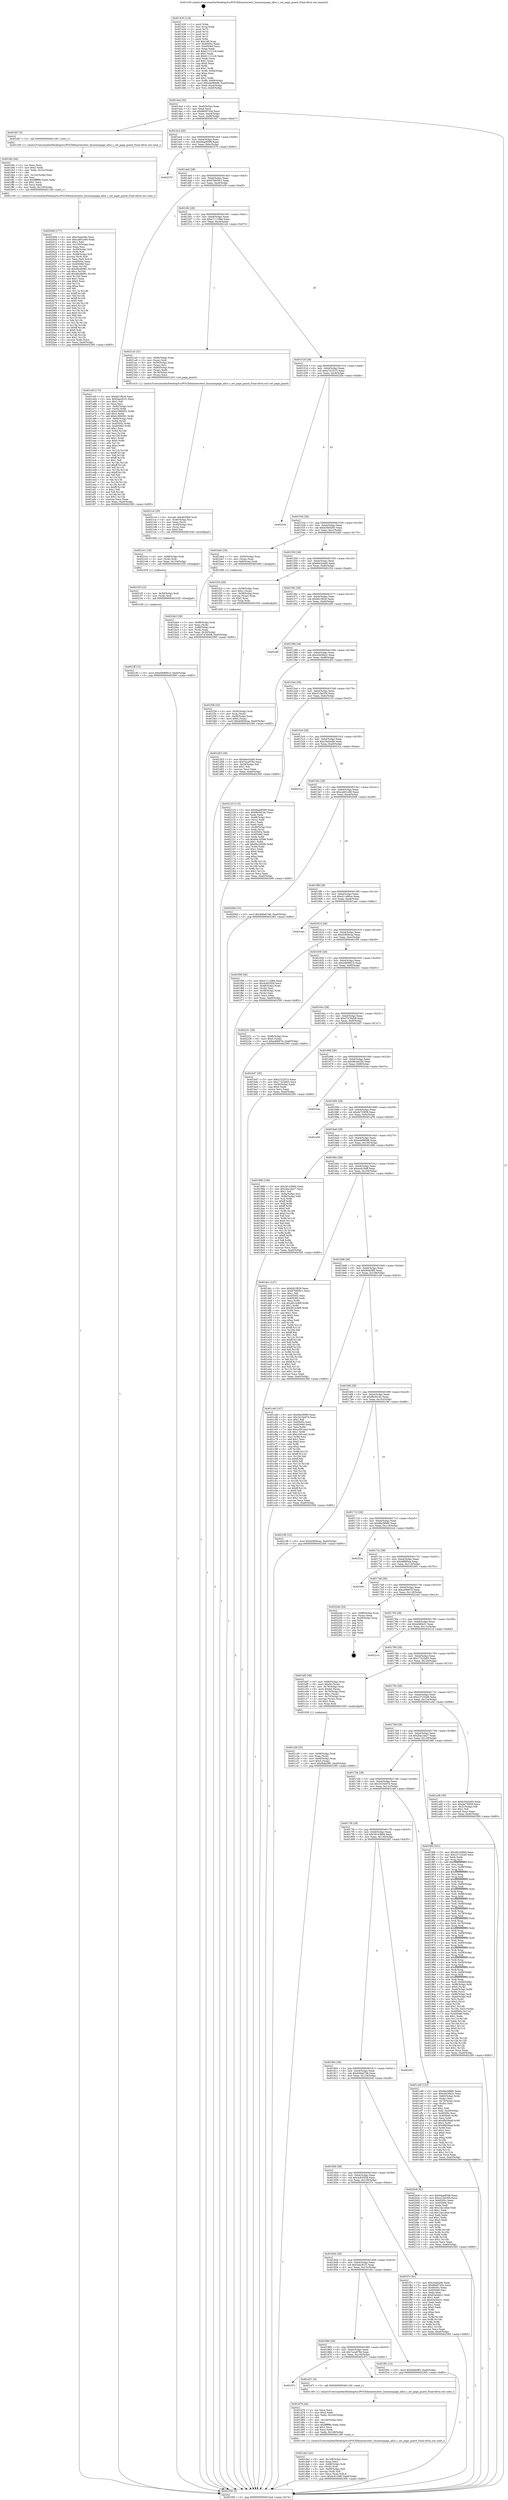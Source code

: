 digraph "0x401430" {
  label = "0x401430 (/mnt/c/Users/mathe/Desktop/tcc/POCII/binaries/extr_linuxmmpage_alloc.c_set_page_guard_Final-ollvm.out::main(0))"
  labelloc = "t"
  node[shape=record]

  Entry [label="",width=0.3,height=0.3,shape=circle,fillcolor=black,style=filled]
  "0x4014a4" [label="{
     0x4014a4 [32]\l
     | [instrs]\l
     &nbsp;&nbsp;0x4014a4 \<+6\>: mov -0xa0(%rbp),%eax\l
     &nbsp;&nbsp;0x4014aa \<+2\>: mov %eax,%ecx\l
     &nbsp;&nbsp;0x4014ac \<+6\>: sub $0x8849745a,%ecx\l
     &nbsp;&nbsp;0x4014b2 \<+6\>: mov %eax,-0xb4(%rbp)\l
     &nbsp;&nbsp;0x4014b8 \<+6\>: mov %ecx,-0xb8(%rbp)\l
     &nbsp;&nbsp;0x4014be \<+6\>: je 0000000000401fd7 \<main+0xba7\>\l
  }"]
  "0x401fd7" [label="{
     0x401fd7 [5]\l
     | [instrs]\l
     &nbsp;&nbsp;0x401fd7 \<+5\>: call 0000000000401160 \<next_i\>\l
     | [calls]\l
     &nbsp;&nbsp;0x401160 \{1\} (/mnt/c/Users/mathe/Desktop/tcc/POCII/binaries/extr_linuxmmpage_alloc.c_set_page_guard_Final-ollvm.out::next_i)\l
  }"]
  "0x4014c4" [label="{
     0x4014c4 [28]\l
     | [instrs]\l
     &nbsp;&nbsp;0x4014c4 \<+5\>: jmp 00000000004014c9 \<main+0x99\>\l
     &nbsp;&nbsp;0x4014c9 \<+6\>: mov -0xb4(%rbp),%eax\l
     &nbsp;&nbsp;0x4014cf \<+5\>: sub $0x94ae8599,%eax\l
     &nbsp;&nbsp;0x4014d4 \<+6\>: mov %eax,-0xbc(%rbp)\l
     &nbsp;&nbsp;0x4014da \<+6\>: je 0000000000402370 \<main+0xf40\>\l
  }"]
  Exit [label="",width=0.3,height=0.3,shape=circle,fillcolor=black,style=filled,peripheries=2]
  "0x402370" [label="{
     0x402370\l
  }", style=dashed]
  "0x4014e0" [label="{
     0x4014e0 [28]\l
     | [instrs]\l
     &nbsp;&nbsp;0x4014e0 \<+5\>: jmp 00000000004014e5 \<main+0xb5\>\l
     &nbsp;&nbsp;0x4014e5 \<+6\>: mov -0xb4(%rbp),%eax\l
     &nbsp;&nbsp;0x4014eb \<+5\>: sub $0x976659c1,%eax\l
     &nbsp;&nbsp;0x4014f0 \<+6\>: mov %eax,-0xc0(%rbp)\l
     &nbsp;&nbsp;0x4014f6 \<+6\>: je 0000000000401e5f \<main+0xa2f\>\l
  }"]
  "0x4021ff" [label="{
     0x4021ff [15]\l
     | [instrs]\l
     &nbsp;&nbsp;0x4021ff \<+10\>: movl $0xd4899915,-0xa0(%rbp)\l
     &nbsp;&nbsp;0x402209 \<+5\>: jmp 0000000000402395 \<main+0xf65\>\l
  }"]
  "0x401e5f" [label="{
     0x401e5f [173]\l
     | [instrs]\l
     &nbsp;&nbsp;0x401e5f \<+5\>: mov $0xbfc1f628,%eax\l
     &nbsp;&nbsp;0x401e64 \<+5\>: mov $0x5ae261f1,%ecx\l
     &nbsp;&nbsp;0x401e69 \<+2\>: mov $0x1,%dl\l
     &nbsp;&nbsp;0x401e6b \<+2\>: xor %esi,%esi\l
     &nbsp;&nbsp;0x401e6d \<+4\>: mov -0x60(%rbp),%rdi\l
     &nbsp;&nbsp;0x401e71 \<+3\>: mov (%rdi),%r8d\l
     &nbsp;&nbsp;0x401e74 \<+7\>: sub $0xb1990591,%r8d\l
     &nbsp;&nbsp;0x401e7b \<+4\>: add $0x1,%r8d\l
     &nbsp;&nbsp;0x401e7f \<+7\>: add $0xb1990591,%r8d\l
     &nbsp;&nbsp;0x401e86 \<+4\>: mov -0x60(%rbp),%rdi\l
     &nbsp;&nbsp;0x401e8a \<+3\>: mov %r8d,(%rdi)\l
     &nbsp;&nbsp;0x401e8d \<+8\>: mov 0x40505c,%r8d\l
     &nbsp;&nbsp;0x401e95 \<+8\>: mov 0x405060,%r9d\l
     &nbsp;&nbsp;0x401e9d \<+3\>: sub $0x1,%esi\l
     &nbsp;&nbsp;0x401ea0 \<+3\>: mov %r8d,%r10d\l
     &nbsp;&nbsp;0x401ea3 \<+3\>: add %esi,%r10d\l
     &nbsp;&nbsp;0x401ea6 \<+4\>: imul %r10d,%r8d\l
     &nbsp;&nbsp;0x401eaa \<+4\>: and $0x1,%r8d\l
     &nbsp;&nbsp;0x401eae \<+4\>: cmp $0x0,%r8d\l
     &nbsp;&nbsp;0x401eb2 \<+4\>: sete %r11b\l
     &nbsp;&nbsp;0x401eb6 \<+4\>: cmp $0xa,%r9d\l
     &nbsp;&nbsp;0x401eba \<+3\>: setl %bl\l
     &nbsp;&nbsp;0x401ebd \<+3\>: mov %r11b,%r14b\l
     &nbsp;&nbsp;0x401ec0 \<+4\>: xor $0xff,%r14b\l
     &nbsp;&nbsp;0x401ec4 \<+3\>: mov %bl,%r15b\l
     &nbsp;&nbsp;0x401ec7 \<+4\>: xor $0xff,%r15b\l
     &nbsp;&nbsp;0x401ecb \<+3\>: xor $0x1,%dl\l
     &nbsp;&nbsp;0x401ece \<+3\>: mov %r14b,%r12b\l
     &nbsp;&nbsp;0x401ed1 \<+4\>: and $0xff,%r12b\l
     &nbsp;&nbsp;0x401ed5 \<+3\>: and %dl,%r11b\l
     &nbsp;&nbsp;0x401ed8 \<+3\>: mov %r15b,%r13b\l
     &nbsp;&nbsp;0x401edb \<+4\>: and $0xff,%r13b\l
     &nbsp;&nbsp;0x401edf \<+2\>: and %dl,%bl\l
     &nbsp;&nbsp;0x401ee1 \<+3\>: or %r11b,%r12b\l
     &nbsp;&nbsp;0x401ee4 \<+3\>: or %bl,%r13b\l
     &nbsp;&nbsp;0x401ee7 \<+3\>: xor %r13b,%r12b\l
     &nbsp;&nbsp;0x401eea \<+3\>: or %r15b,%r14b\l
     &nbsp;&nbsp;0x401eed \<+4\>: xor $0xff,%r14b\l
     &nbsp;&nbsp;0x401ef1 \<+3\>: or $0x1,%dl\l
     &nbsp;&nbsp;0x401ef4 \<+3\>: and %dl,%r14b\l
     &nbsp;&nbsp;0x401ef7 \<+3\>: or %r14b,%r12b\l
     &nbsp;&nbsp;0x401efa \<+4\>: test $0x1,%r12b\l
     &nbsp;&nbsp;0x401efe \<+3\>: cmovne %ecx,%eax\l
     &nbsp;&nbsp;0x401f01 \<+6\>: mov %eax,-0xa0(%rbp)\l
     &nbsp;&nbsp;0x401f07 \<+5\>: jmp 0000000000402395 \<main+0xf65\>\l
  }"]
  "0x4014fc" [label="{
     0x4014fc [28]\l
     | [instrs]\l
     &nbsp;&nbsp;0x4014fc \<+5\>: jmp 0000000000401501 \<main+0xd1\>\l
     &nbsp;&nbsp;0x401501 \<+6\>: mov -0xb4(%rbp),%eax\l
     &nbsp;&nbsp;0x401507 \<+5\>: sub $0xa711188e,%eax\l
     &nbsp;&nbsp;0x40150c \<+6\>: mov %eax,-0xc4(%rbp)\l
     &nbsp;&nbsp;0x401512 \<+6\>: je 00000000004021a5 \<main+0xd75\>\l
  }"]
  "0x4021f3" [label="{
     0x4021f3 [12]\l
     | [instrs]\l
     &nbsp;&nbsp;0x4021f3 \<+4\>: mov -0x50(%rbp),%rdi\l
     &nbsp;&nbsp;0x4021f7 \<+3\>: mov (%rdi),%rdi\l
     &nbsp;&nbsp;0x4021fa \<+5\>: call 0000000000401030 \<free@plt\>\l
     | [calls]\l
     &nbsp;&nbsp;0x401030 \{1\} (unknown)\l
  }"]
  "0x4021a5" [label="{
     0x4021a5 [31]\l
     | [instrs]\l
     &nbsp;&nbsp;0x4021a5 \<+4\>: mov -0x68(%rbp),%rax\l
     &nbsp;&nbsp;0x4021a9 \<+3\>: mov (%rax),%rdi\l
     &nbsp;&nbsp;0x4021ac \<+4\>: mov -0x50(%rbp),%rax\l
     &nbsp;&nbsp;0x4021b0 \<+3\>: mov (%rax),%rsi\l
     &nbsp;&nbsp;0x4021b3 \<+4\>: mov -0x80(%rbp),%rax\l
     &nbsp;&nbsp;0x4021b7 \<+2\>: mov (%rax),%edx\l
     &nbsp;&nbsp;0x4021b9 \<+4\>: mov -0x78(%rbp),%rax\l
     &nbsp;&nbsp;0x4021bd \<+2\>: mov (%rax),%ecx\l
     &nbsp;&nbsp;0x4021bf \<+5\>: call 0000000000401410 \<set_page_guard\>\l
     | [calls]\l
     &nbsp;&nbsp;0x401410 \{1\} (/mnt/c/Users/mathe/Desktop/tcc/POCII/binaries/extr_linuxmmpage_alloc.c_set_page_guard_Final-ollvm.out::set_page_guard)\l
  }"]
  "0x401518" [label="{
     0x401518 [28]\l
     | [instrs]\l
     &nbsp;&nbsp;0x401518 \<+5\>: jmp 000000000040151d \<main+0xed\>\l
     &nbsp;&nbsp;0x40151d \<+6\>: mov -0xb4(%rbp),%eax\l
     &nbsp;&nbsp;0x401523 \<+5\>: sub $0xa741f315,%eax\l
     &nbsp;&nbsp;0x401528 \<+6\>: mov %eax,-0xc8(%rbp)\l
     &nbsp;&nbsp;0x40152e \<+6\>: je 000000000040220e \<main+0xdde\>\l
  }"]
  "0x4021e1" [label="{
     0x4021e1 [18]\l
     | [instrs]\l
     &nbsp;&nbsp;0x4021e1 \<+4\>: mov -0x68(%rbp),%rdi\l
     &nbsp;&nbsp;0x4021e5 \<+3\>: mov (%rdi),%rdi\l
     &nbsp;&nbsp;0x4021e8 \<+6\>: mov %eax,-0x154(%rbp)\l
     &nbsp;&nbsp;0x4021ee \<+5\>: call 0000000000401030 \<free@plt\>\l
     | [calls]\l
     &nbsp;&nbsp;0x401030 \{1\} (unknown)\l
  }"]
  "0x40220e" [label="{
     0x40220e\l
  }", style=dashed]
  "0x401534" [label="{
     0x401534 [28]\l
     | [instrs]\l
     &nbsp;&nbsp;0x401534 \<+5\>: jmp 0000000000401539 \<main+0x109\>\l
     &nbsp;&nbsp;0x401539 \<+6\>: mov -0xb4(%rbp),%eax\l
     &nbsp;&nbsp;0x40153f \<+5\>: sub $0xb30e5a93,%eax\l
     &nbsp;&nbsp;0x401544 \<+6\>: mov %eax,-0xcc(%rbp)\l
     &nbsp;&nbsp;0x40154a \<+6\>: je 0000000000401ba0 \<main+0x770\>\l
  }"]
  "0x4021c4" [label="{
     0x4021c4 [29]\l
     | [instrs]\l
     &nbsp;&nbsp;0x4021c4 \<+10\>: movabs $0x4030b6,%rdi\l
     &nbsp;&nbsp;0x4021ce \<+4\>: mov -0x40(%rbp),%rsi\l
     &nbsp;&nbsp;0x4021d2 \<+2\>: mov %eax,(%rsi)\l
     &nbsp;&nbsp;0x4021d4 \<+4\>: mov -0x40(%rbp),%rsi\l
     &nbsp;&nbsp;0x4021d8 \<+2\>: mov (%rsi),%esi\l
     &nbsp;&nbsp;0x4021da \<+2\>: mov $0x0,%al\l
     &nbsp;&nbsp;0x4021dc \<+5\>: call 0000000000401040 \<printf@plt\>\l
     | [calls]\l
     &nbsp;&nbsp;0x401040 \{1\} (unknown)\l
  }"]
  "0x401ba0" [label="{
     0x401ba0 [19]\l
     | [instrs]\l
     &nbsp;&nbsp;0x401ba0 \<+7\>: mov -0x90(%rbp),%rax\l
     &nbsp;&nbsp;0x401ba7 \<+3\>: mov (%rax),%rax\l
     &nbsp;&nbsp;0x401baa \<+4\>: mov 0x8(%rax),%rdi\l
     &nbsp;&nbsp;0x401bae \<+5\>: call 0000000000401060 \<atoi@plt\>\l
     | [calls]\l
     &nbsp;&nbsp;0x401060 \{1\} (unknown)\l
  }"]
  "0x401550" [label="{
     0x401550 [28]\l
     | [instrs]\l
     &nbsp;&nbsp;0x401550 \<+5\>: jmp 0000000000401555 \<main+0x125\>\l
     &nbsp;&nbsp;0x401555 \<+6\>: mov -0xb4(%rbp),%eax\l
     &nbsp;&nbsp;0x40155b \<+5\>: sub $0xbbe3cbd0,%eax\l
     &nbsp;&nbsp;0x401560 \<+6\>: mov %eax,-0xd0(%rbp)\l
     &nbsp;&nbsp;0x401566 \<+6\>: je 0000000000401f1b \<main+0xaeb\>\l
  }"]
  "0x402008" [label="{
     0x402008 [177]\l
     | [instrs]\l
     &nbsp;&nbsp;0x402008 \<+5\>: mov $0xc5adce8e,%ecx\l
     &nbsp;&nbsp;0x40200d \<+5\>: mov $0xca601e90,%edx\l
     &nbsp;&nbsp;0x402012 \<+3\>: mov $0x1,%dil\l
     &nbsp;&nbsp;0x402015 \<+6\>: mov -0x150(%rbp),%esi\l
     &nbsp;&nbsp;0x40201b \<+3\>: imul %eax,%esi\l
     &nbsp;&nbsp;0x40201e \<+4\>: mov -0x50(%rbp),%r8\l
     &nbsp;&nbsp;0x402022 \<+3\>: mov (%r8),%r8\l
     &nbsp;&nbsp;0x402025 \<+4\>: mov -0x48(%rbp),%r9\l
     &nbsp;&nbsp;0x402029 \<+3\>: movslq (%r9),%r9\l
     &nbsp;&nbsp;0x40202c \<+4\>: mov %esi,(%r8,%r9,4)\l
     &nbsp;&nbsp;0x402030 \<+7\>: mov 0x40505c,%eax\l
     &nbsp;&nbsp;0x402037 \<+7\>: mov 0x405060,%esi\l
     &nbsp;&nbsp;0x40203e \<+3\>: mov %eax,%r10d\l
     &nbsp;&nbsp;0x402041 \<+7\>: sub $0x48cdb981,%r10d\l
     &nbsp;&nbsp;0x402048 \<+4\>: sub $0x1,%r10d\l
     &nbsp;&nbsp;0x40204c \<+7\>: add $0x48cdb981,%r10d\l
     &nbsp;&nbsp;0x402053 \<+4\>: imul %r10d,%eax\l
     &nbsp;&nbsp;0x402057 \<+3\>: and $0x1,%eax\l
     &nbsp;&nbsp;0x40205a \<+3\>: cmp $0x0,%eax\l
     &nbsp;&nbsp;0x40205d \<+4\>: sete %r11b\l
     &nbsp;&nbsp;0x402061 \<+3\>: cmp $0xa,%esi\l
     &nbsp;&nbsp;0x402064 \<+3\>: setl %bl\l
     &nbsp;&nbsp;0x402067 \<+3\>: mov %r11b,%r14b\l
     &nbsp;&nbsp;0x40206a \<+4\>: xor $0xff,%r14b\l
     &nbsp;&nbsp;0x40206e \<+3\>: mov %bl,%r15b\l
     &nbsp;&nbsp;0x402071 \<+4\>: xor $0xff,%r15b\l
     &nbsp;&nbsp;0x402075 \<+4\>: xor $0x0,%dil\l
     &nbsp;&nbsp;0x402079 \<+3\>: mov %r14b,%r12b\l
     &nbsp;&nbsp;0x40207c \<+4\>: and $0x0,%r12b\l
     &nbsp;&nbsp;0x402080 \<+3\>: and %dil,%r11b\l
     &nbsp;&nbsp;0x402083 \<+3\>: mov %r15b,%r13b\l
     &nbsp;&nbsp;0x402086 \<+4\>: and $0x0,%r13b\l
     &nbsp;&nbsp;0x40208a \<+3\>: and %dil,%bl\l
     &nbsp;&nbsp;0x40208d \<+3\>: or %r11b,%r12b\l
     &nbsp;&nbsp;0x402090 \<+3\>: or %bl,%r13b\l
     &nbsp;&nbsp;0x402093 \<+3\>: xor %r13b,%r12b\l
     &nbsp;&nbsp;0x402096 \<+3\>: or %r15b,%r14b\l
     &nbsp;&nbsp;0x402099 \<+4\>: xor $0xff,%r14b\l
     &nbsp;&nbsp;0x40209d \<+4\>: or $0x0,%dil\l
     &nbsp;&nbsp;0x4020a1 \<+3\>: and %dil,%r14b\l
     &nbsp;&nbsp;0x4020a4 \<+3\>: or %r14b,%r12b\l
     &nbsp;&nbsp;0x4020a7 \<+4\>: test $0x1,%r12b\l
     &nbsp;&nbsp;0x4020ab \<+3\>: cmovne %edx,%ecx\l
     &nbsp;&nbsp;0x4020ae \<+6\>: mov %ecx,-0xa0(%rbp)\l
     &nbsp;&nbsp;0x4020b4 \<+5\>: jmp 0000000000402395 \<main+0xf65\>\l
  }"]
  "0x401f1b" [label="{
     0x401f1b [29]\l
     | [instrs]\l
     &nbsp;&nbsp;0x401f1b \<+4\>: mov -0x58(%rbp),%rax\l
     &nbsp;&nbsp;0x401f1f \<+6\>: movl $0x1,(%rax)\l
     &nbsp;&nbsp;0x401f25 \<+4\>: mov -0x58(%rbp),%rax\l
     &nbsp;&nbsp;0x401f29 \<+3\>: movslq (%rax),%rax\l
     &nbsp;&nbsp;0x401f2c \<+4\>: shl $0x2,%rax\l
     &nbsp;&nbsp;0x401f30 \<+3\>: mov %rax,%rdi\l
     &nbsp;&nbsp;0x401f33 \<+5\>: call 0000000000401050 \<malloc@plt\>\l
     | [calls]\l
     &nbsp;&nbsp;0x401050 \{1\} (unknown)\l
  }"]
  "0x40156c" [label="{
     0x40156c [28]\l
     | [instrs]\l
     &nbsp;&nbsp;0x40156c \<+5\>: jmp 0000000000401571 \<main+0x141\>\l
     &nbsp;&nbsp;0x401571 \<+6\>: mov -0xb4(%rbp),%eax\l
     &nbsp;&nbsp;0x401577 \<+5\>: sub $0xbfc1f628,%eax\l
     &nbsp;&nbsp;0x40157c \<+6\>: mov %eax,-0xd4(%rbp)\l
     &nbsp;&nbsp;0x401582 \<+6\>: je 00000000004022f0 \<main+0xec0\>\l
  }"]
  "0x401fdc" [label="{
     0x401fdc [44]\l
     | [instrs]\l
     &nbsp;&nbsp;0x401fdc \<+2\>: xor %ecx,%ecx\l
     &nbsp;&nbsp;0x401fde \<+5\>: mov $0x2,%edx\l
     &nbsp;&nbsp;0x401fe3 \<+6\>: mov %edx,-0x14c(%rbp)\l
     &nbsp;&nbsp;0x401fe9 \<+1\>: cltd\l
     &nbsp;&nbsp;0x401fea \<+6\>: mov -0x14c(%rbp),%esi\l
     &nbsp;&nbsp;0x401ff0 \<+2\>: idiv %esi\l
     &nbsp;&nbsp;0x401ff2 \<+6\>: imul $0xfffffffe,%edx,%edx\l
     &nbsp;&nbsp;0x401ff8 \<+3\>: sub $0x1,%ecx\l
     &nbsp;&nbsp;0x401ffb \<+2\>: sub %ecx,%edx\l
     &nbsp;&nbsp;0x401ffd \<+6\>: mov %edx,-0x150(%rbp)\l
     &nbsp;&nbsp;0x402003 \<+5\>: call 0000000000401160 \<next_i\>\l
     | [calls]\l
     &nbsp;&nbsp;0x401160 \{1\} (/mnt/c/Users/mathe/Desktop/tcc/POCII/binaries/extr_linuxmmpage_alloc.c_set_page_guard_Final-ollvm.out::next_i)\l
  }"]
  "0x4022f0" [label="{
     0x4022f0\l
  }", style=dashed]
  "0x401588" [label="{
     0x401588 [28]\l
     | [instrs]\l
     &nbsp;&nbsp;0x401588 \<+5\>: jmp 000000000040158d \<main+0x15d\>\l
     &nbsp;&nbsp;0x40158d \<+6\>: mov -0xb4(%rbp),%eax\l
     &nbsp;&nbsp;0x401593 \<+5\>: sub $0xc0426b2c,%eax\l
     &nbsp;&nbsp;0x401598 \<+6\>: mov %eax,-0xd8(%rbp)\l
     &nbsp;&nbsp;0x40159e \<+6\>: je 0000000000401d53 \<main+0x923\>\l
  }"]
  "0x401f38" [label="{
     0x401f38 [32]\l
     | [instrs]\l
     &nbsp;&nbsp;0x401f38 \<+4\>: mov -0x50(%rbp),%rdi\l
     &nbsp;&nbsp;0x401f3c \<+3\>: mov %rax,(%rdi)\l
     &nbsp;&nbsp;0x401f3f \<+4\>: mov -0x48(%rbp),%rax\l
     &nbsp;&nbsp;0x401f43 \<+6\>: movl $0x0,(%rax)\l
     &nbsp;&nbsp;0x401f49 \<+10\>: movl $0xd3859caa,-0xa0(%rbp)\l
     &nbsp;&nbsp;0x401f53 \<+5\>: jmp 0000000000402395 \<main+0xf65\>\l
  }"]
  "0x401d53" [label="{
     0x401d53 [30]\l
     | [instrs]\l
     &nbsp;&nbsp;0x401d53 \<+5\>: mov $0xbbe3cbd0,%eax\l
     &nbsp;&nbsp;0x401d58 \<+5\>: mov $0x7aca978e,%ecx\l
     &nbsp;&nbsp;0x401d5d \<+3\>: mov -0x29(%rbp),%dl\l
     &nbsp;&nbsp;0x401d60 \<+3\>: test $0x1,%dl\l
     &nbsp;&nbsp;0x401d63 \<+3\>: cmovne %ecx,%eax\l
     &nbsp;&nbsp;0x401d66 \<+6\>: mov %eax,-0xa0(%rbp)\l
     &nbsp;&nbsp;0x401d6c \<+5\>: jmp 0000000000402395 \<main+0xf65\>\l
  }"]
  "0x4015a4" [label="{
     0x4015a4 [28]\l
     | [instrs]\l
     &nbsp;&nbsp;0x4015a4 \<+5\>: jmp 00000000004015a9 \<main+0x179\>\l
     &nbsp;&nbsp;0x4015a9 \<+6\>: mov -0xb4(%rbp),%eax\l
     &nbsp;&nbsp;0x4015af \<+5\>: sub $0xc218a358,%eax\l
     &nbsp;&nbsp;0x4015b4 \<+6\>: mov %eax,-0xdc(%rbp)\l
     &nbsp;&nbsp;0x4015ba \<+6\>: je 0000000000402123 \<main+0xcf3\>\l
  }"]
  "0x401da2" [label="{
     0x401da2 [42]\l
     | [instrs]\l
     &nbsp;&nbsp;0x401da2 \<+6\>: mov -0x148(%rbp),%ecx\l
     &nbsp;&nbsp;0x401da8 \<+3\>: imul %eax,%ecx\l
     &nbsp;&nbsp;0x401dab \<+4\>: mov -0x68(%rbp),%rdi\l
     &nbsp;&nbsp;0x401daf \<+3\>: mov (%rdi),%rdi\l
     &nbsp;&nbsp;0x401db2 \<+4\>: mov -0x60(%rbp),%r8\l
     &nbsp;&nbsp;0x401db6 \<+3\>: movslq (%r8),%r8\l
     &nbsp;&nbsp;0x401db9 \<+4\>: mov %ecx,(%rdi,%r8,4)\l
     &nbsp;&nbsp;0x401dbd \<+10\>: movl $0xec615bff,-0xa0(%rbp)\l
     &nbsp;&nbsp;0x401dc7 \<+5\>: jmp 0000000000402395 \<main+0xf65\>\l
  }"]
  "0x402123" [label="{
     0x402123 [115]\l
     | [instrs]\l
     &nbsp;&nbsp;0x402123 \<+5\>: mov $0x94ae8599,%eax\l
     &nbsp;&nbsp;0x402128 \<+5\>: mov $0xf8c9418c,%ecx\l
     &nbsp;&nbsp;0x40212d \<+2\>: xor %edx,%edx\l
     &nbsp;&nbsp;0x40212f \<+4\>: mov -0x48(%rbp),%rsi\l
     &nbsp;&nbsp;0x402133 \<+2\>: mov (%rsi),%edi\l
     &nbsp;&nbsp;0x402135 \<+3\>: sub $0x1,%edx\l
     &nbsp;&nbsp;0x402138 \<+2\>: sub %edx,%edi\l
     &nbsp;&nbsp;0x40213a \<+4\>: mov -0x48(%rbp),%rsi\l
     &nbsp;&nbsp;0x40213e \<+2\>: mov %edi,(%rsi)\l
     &nbsp;&nbsp;0x402140 \<+7\>: mov 0x40505c,%edx\l
     &nbsp;&nbsp;0x402147 \<+7\>: mov 0x405060,%edi\l
     &nbsp;&nbsp;0x40214e \<+3\>: mov %edx,%r8d\l
     &nbsp;&nbsp;0x402151 \<+7\>: sub $0x94c20596,%r8d\l
     &nbsp;&nbsp;0x402158 \<+4\>: sub $0x1,%r8d\l
     &nbsp;&nbsp;0x40215c \<+7\>: add $0x94c20596,%r8d\l
     &nbsp;&nbsp;0x402163 \<+4\>: imul %r8d,%edx\l
     &nbsp;&nbsp;0x402167 \<+3\>: and $0x1,%edx\l
     &nbsp;&nbsp;0x40216a \<+3\>: cmp $0x0,%edx\l
     &nbsp;&nbsp;0x40216d \<+4\>: sete %r9b\l
     &nbsp;&nbsp;0x402171 \<+3\>: cmp $0xa,%edi\l
     &nbsp;&nbsp;0x402174 \<+4\>: setl %r10b\l
     &nbsp;&nbsp;0x402178 \<+3\>: mov %r9b,%r11b\l
     &nbsp;&nbsp;0x40217b \<+3\>: and %r10b,%r11b\l
     &nbsp;&nbsp;0x40217e \<+3\>: xor %r10b,%r9b\l
     &nbsp;&nbsp;0x402181 \<+3\>: or %r9b,%r11b\l
     &nbsp;&nbsp;0x402184 \<+4\>: test $0x1,%r11b\l
     &nbsp;&nbsp;0x402188 \<+3\>: cmovne %ecx,%eax\l
     &nbsp;&nbsp;0x40218b \<+6\>: mov %eax,-0xa0(%rbp)\l
     &nbsp;&nbsp;0x402191 \<+5\>: jmp 0000000000402395 \<main+0xf65\>\l
  }"]
  "0x4015c0" [label="{
     0x4015c0 [28]\l
     | [instrs]\l
     &nbsp;&nbsp;0x4015c0 \<+5\>: jmp 00000000004015c5 \<main+0x195\>\l
     &nbsp;&nbsp;0x4015c5 \<+6\>: mov -0xb4(%rbp),%eax\l
     &nbsp;&nbsp;0x4015cb \<+5\>: sub $0xc5adce8e,%eax\l
     &nbsp;&nbsp;0x4015d0 \<+6\>: mov %eax,-0xe0(%rbp)\l
     &nbsp;&nbsp;0x4015d6 \<+6\>: je 000000000040231a \<main+0xeea\>\l
  }"]
  "0x401d76" [label="{
     0x401d76 [44]\l
     | [instrs]\l
     &nbsp;&nbsp;0x401d76 \<+2\>: xor %ecx,%ecx\l
     &nbsp;&nbsp;0x401d78 \<+5\>: mov $0x2,%edx\l
     &nbsp;&nbsp;0x401d7d \<+6\>: mov %edx,-0x144(%rbp)\l
     &nbsp;&nbsp;0x401d83 \<+1\>: cltd\l
     &nbsp;&nbsp;0x401d84 \<+6\>: mov -0x144(%rbp),%esi\l
     &nbsp;&nbsp;0x401d8a \<+2\>: idiv %esi\l
     &nbsp;&nbsp;0x401d8c \<+6\>: imul $0xfffffffe,%edx,%edx\l
     &nbsp;&nbsp;0x401d92 \<+3\>: sub $0x1,%ecx\l
     &nbsp;&nbsp;0x401d95 \<+2\>: sub %ecx,%edx\l
     &nbsp;&nbsp;0x401d97 \<+6\>: mov %edx,-0x148(%rbp)\l
     &nbsp;&nbsp;0x401d9d \<+5\>: call 0000000000401160 \<next_i\>\l
     | [calls]\l
     &nbsp;&nbsp;0x401160 \{1\} (/mnt/c/Users/mathe/Desktop/tcc/POCII/binaries/extr_linuxmmpage_alloc.c_set_page_guard_Final-ollvm.out::next_i)\l
  }"]
  "0x40231a" [label="{
     0x40231a\l
  }", style=dashed]
  "0x4015dc" [label="{
     0x4015dc [28]\l
     | [instrs]\l
     &nbsp;&nbsp;0x4015dc \<+5\>: jmp 00000000004015e1 \<main+0x1b1\>\l
     &nbsp;&nbsp;0x4015e1 \<+6\>: mov -0xb4(%rbp),%eax\l
     &nbsp;&nbsp;0x4015e7 \<+5\>: sub $0xca601e90,%eax\l
     &nbsp;&nbsp;0x4015ec \<+6\>: mov %eax,-0xe4(%rbp)\l
     &nbsp;&nbsp;0x4015f2 \<+6\>: je 00000000004020b9 \<main+0xc89\>\l
  }"]
  "0x40187c" [label="{
     0x40187c\l
  }", style=dashed]
  "0x4020b9" [label="{
     0x4020b9 [15]\l
     | [instrs]\l
     &nbsp;&nbsp;0x4020b9 \<+10\>: movl $0x40dab7d6,-0xa0(%rbp)\l
     &nbsp;&nbsp;0x4020c3 \<+5\>: jmp 0000000000402395 \<main+0xf65\>\l
  }"]
  "0x4015f8" [label="{
     0x4015f8 [28]\l
     | [instrs]\l
     &nbsp;&nbsp;0x4015f8 \<+5\>: jmp 00000000004015fd \<main+0x1cd\>\l
     &nbsp;&nbsp;0x4015fd \<+6\>: mov -0xb4(%rbp),%eax\l
     &nbsp;&nbsp;0x401603 \<+5\>: sub $0xd11e86ce,%eax\l
     &nbsp;&nbsp;0x401608 \<+6\>: mov %eax,-0xe8(%rbp)\l
     &nbsp;&nbsp;0x40160e \<+6\>: je 0000000000401aec \<main+0x6bc\>\l
  }"]
  "0x401d71" [label="{
     0x401d71 [5]\l
     | [instrs]\l
     &nbsp;&nbsp;0x401d71 \<+5\>: call 0000000000401160 \<next_i\>\l
     | [calls]\l
     &nbsp;&nbsp;0x401160 \{1\} (/mnt/c/Users/mathe/Desktop/tcc/POCII/binaries/extr_linuxmmpage_alloc.c_set_page_guard_Final-ollvm.out::next_i)\l
  }"]
  "0x401aec" [label="{
     0x401aec\l
  }", style=dashed]
  "0x401614" [label="{
     0x401614 [28]\l
     | [instrs]\l
     &nbsp;&nbsp;0x401614 \<+5\>: jmp 0000000000401619 \<main+0x1e9\>\l
     &nbsp;&nbsp;0x401619 \<+6\>: mov -0xb4(%rbp),%eax\l
     &nbsp;&nbsp;0x40161f \<+5\>: sub $0xd3859caa,%eax\l
     &nbsp;&nbsp;0x401624 \<+6\>: mov %eax,-0xec(%rbp)\l
     &nbsp;&nbsp;0x40162a \<+6\>: je 0000000000401f58 \<main+0xb28\>\l
  }"]
  "0x401860" [label="{
     0x401860 [28]\l
     | [instrs]\l
     &nbsp;&nbsp;0x401860 \<+5\>: jmp 0000000000401865 \<main+0x435\>\l
     &nbsp;&nbsp;0x401865 \<+6\>: mov -0xb4(%rbp),%eax\l
     &nbsp;&nbsp;0x40186b \<+5\>: sub $0x7aca978e,%eax\l
     &nbsp;&nbsp;0x401870 \<+6\>: mov %eax,-0x140(%rbp)\l
     &nbsp;&nbsp;0x401876 \<+6\>: je 0000000000401d71 \<main+0x941\>\l
  }"]
  "0x401f58" [label="{
     0x401f58 [36]\l
     | [instrs]\l
     &nbsp;&nbsp;0x401f58 \<+5\>: mov $0xa711188e,%eax\l
     &nbsp;&nbsp;0x401f5d \<+5\>: mov $0x4c825f28,%ecx\l
     &nbsp;&nbsp;0x401f62 \<+4\>: mov -0x48(%rbp),%rdx\l
     &nbsp;&nbsp;0x401f66 \<+2\>: mov (%rdx),%esi\l
     &nbsp;&nbsp;0x401f68 \<+4\>: mov -0x58(%rbp),%rdx\l
     &nbsp;&nbsp;0x401f6c \<+2\>: cmp (%rdx),%esi\l
     &nbsp;&nbsp;0x401f6e \<+3\>: cmovl %ecx,%eax\l
     &nbsp;&nbsp;0x401f71 \<+6\>: mov %eax,-0xa0(%rbp)\l
     &nbsp;&nbsp;0x401f77 \<+5\>: jmp 0000000000402395 \<main+0xf65\>\l
  }"]
  "0x401630" [label="{
     0x401630 [28]\l
     | [instrs]\l
     &nbsp;&nbsp;0x401630 \<+5\>: jmp 0000000000401635 \<main+0x205\>\l
     &nbsp;&nbsp;0x401635 \<+6\>: mov -0xb4(%rbp),%eax\l
     &nbsp;&nbsp;0x40163b \<+5\>: sub $0xd4899915,%eax\l
     &nbsp;&nbsp;0x401640 \<+6\>: mov %eax,-0xf0(%rbp)\l
     &nbsp;&nbsp;0x401646 \<+6\>: je 0000000000402231 \<main+0xe01\>\l
  }"]
  "0x401f0c" [label="{
     0x401f0c [15]\l
     | [instrs]\l
     &nbsp;&nbsp;0x401f0c \<+10\>: movl $0xf44b5ff3,-0xa0(%rbp)\l
     &nbsp;&nbsp;0x401f16 \<+5\>: jmp 0000000000402395 \<main+0xf65\>\l
  }"]
  "0x402231" [label="{
     0x402231 [28]\l
     | [instrs]\l
     &nbsp;&nbsp;0x402231 \<+7\>: mov -0x98(%rbp),%rax\l
     &nbsp;&nbsp;0x402238 \<+6\>: movl $0x0,(%rax)\l
     &nbsp;&nbsp;0x40223e \<+10\>: movl $0xa49b87d,-0xa0(%rbp)\l
     &nbsp;&nbsp;0x402248 \<+5\>: jmp 0000000000402395 \<main+0xf65\>\l
  }"]
  "0x40164c" [label="{
     0x40164c [28]\l
     | [instrs]\l
     &nbsp;&nbsp;0x40164c \<+5\>: jmp 0000000000401651 \<main+0x221\>\l
     &nbsp;&nbsp;0x401651 \<+6\>: mov -0xb4(%rbp),%eax\l
     &nbsp;&nbsp;0x401657 \<+5\>: sub $0xd7476d28,%eax\l
     &nbsp;&nbsp;0x40165c \<+6\>: mov %eax,-0xf4(%rbp)\l
     &nbsp;&nbsp;0x401662 \<+6\>: je 0000000000401bd7 \<main+0x7a7\>\l
  }"]
  "0x401844" [label="{
     0x401844 [28]\l
     | [instrs]\l
     &nbsp;&nbsp;0x401844 \<+5\>: jmp 0000000000401849 \<main+0x419\>\l
     &nbsp;&nbsp;0x401849 \<+6\>: mov -0xb4(%rbp),%eax\l
     &nbsp;&nbsp;0x40184f \<+5\>: sub $0x5ae261f1,%eax\l
     &nbsp;&nbsp;0x401854 \<+6\>: mov %eax,-0x13c(%rbp)\l
     &nbsp;&nbsp;0x40185a \<+6\>: je 0000000000401f0c \<main+0xadc\>\l
  }"]
  "0x401bd7" [label="{
     0x401bd7 [30]\l
     | [instrs]\l
     &nbsp;&nbsp;0x401bd7 \<+5\>: mov $0xa741f315,%eax\l
     &nbsp;&nbsp;0x401bdc \<+5\>: mov $0x17322b63,%ecx\l
     &nbsp;&nbsp;0x401be1 \<+3\>: mov -0x30(%rbp),%edx\l
     &nbsp;&nbsp;0x401be4 \<+3\>: cmp $0x0,%edx\l
     &nbsp;&nbsp;0x401be7 \<+3\>: cmove %ecx,%eax\l
     &nbsp;&nbsp;0x401bea \<+6\>: mov %eax,-0xa0(%rbp)\l
     &nbsp;&nbsp;0x401bf0 \<+5\>: jmp 0000000000402395 \<main+0xf65\>\l
  }"]
  "0x401668" [label="{
     0x401668 [28]\l
     | [instrs]\l
     &nbsp;&nbsp;0x401668 \<+5\>: jmp 000000000040166d \<main+0x23d\>\l
     &nbsp;&nbsp;0x40166d \<+6\>: mov -0xb4(%rbp),%eax\l
     &nbsp;&nbsp;0x401673 \<+5\>: sub $0xd8ca625b,%eax\l
     &nbsp;&nbsp;0x401678 \<+6\>: mov %eax,-0xf8(%rbp)\l
     &nbsp;&nbsp;0x40167e \<+6\>: je 00000000004022aa \<main+0xe7a\>\l
  }"]
  "0x401f7c" [label="{
     0x401f7c [91]\l
     | [instrs]\l
     &nbsp;&nbsp;0x401f7c \<+5\>: mov $0xc5adce8e,%eax\l
     &nbsp;&nbsp;0x401f81 \<+5\>: mov $0x8849745a,%ecx\l
     &nbsp;&nbsp;0x401f86 \<+7\>: mov 0x40505c,%edx\l
     &nbsp;&nbsp;0x401f8d \<+7\>: mov 0x405060,%esi\l
     &nbsp;&nbsp;0x401f94 \<+2\>: mov %edx,%edi\l
     &nbsp;&nbsp;0x401f96 \<+6\>: add $0x63a5de21,%edi\l
     &nbsp;&nbsp;0x401f9c \<+3\>: sub $0x1,%edi\l
     &nbsp;&nbsp;0x401f9f \<+6\>: sub $0x63a5de21,%edi\l
     &nbsp;&nbsp;0x401fa5 \<+3\>: imul %edi,%edx\l
     &nbsp;&nbsp;0x401fa8 \<+3\>: and $0x1,%edx\l
     &nbsp;&nbsp;0x401fab \<+3\>: cmp $0x0,%edx\l
     &nbsp;&nbsp;0x401fae \<+4\>: sete %r8b\l
     &nbsp;&nbsp;0x401fb2 \<+3\>: cmp $0xa,%esi\l
     &nbsp;&nbsp;0x401fb5 \<+4\>: setl %r9b\l
     &nbsp;&nbsp;0x401fb9 \<+3\>: mov %r8b,%r10b\l
     &nbsp;&nbsp;0x401fbc \<+3\>: and %r9b,%r10b\l
     &nbsp;&nbsp;0x401fbf \<+3\>: xor %r9b,%r8b\l
     &nbsp;&nbsp;0x401fc2 \<+3\>: or %r8b,%r10b\l
     &nbsp;&nbsp;0x401fc5 \<+4\>: test $0x1,%r10b\l
     &nbsp;&nbsp;0x401fc9 \<+3\>: cmovne %ecx,%eax\l
     &nbsp;&nbsp;0x401fcc \<+6\>: mov %eax,-0xa0(%rbp)\l
     &nbsp;&nbsp;0x401fd2 \<+5\>: jmp 0000000000402395 \<main+0xf65\>\l
  }"]
  "0x4022aa" [label="{
     0x4022aa\l
  }", style=dashed]
  "0x401684" [label="{
     0x401684 [28]\l
     | [instrs]\l
     &nbsp;&nbsp;0x401684 \<+5\>: jmp 0000000000401689 \<main+0x259\>\l
     &nbsp;&nbsp;0x401689 \<+6\>: mov -0xb4(%rbp),%eax\l
     &nbsp;&nbsp;0x40168f \<+5\>: sub $0xde730f38,%eax\l
     &nbsp;&nbsp;0x401694 \<+6\>: mov %eax,-0xfc(%rbp)\l
     &nbsp;&nbsp;0x40169a \<+6\>: je 0000000000401a59 \<main+0x629\>\l
  }"]
  "0x401828" [label="{
     0x401828 [28]\l
     | [instrs]\l
     &nbsp;&nbsp;0x401828 \<+5\>: jmp 000000000040182d \<main+0x3fd\>\l
     &nbsp;&nbsp;0x40182d \<+6\>: mov -0xb4(%rbp),%eax\l
     &nbsp;&nbsp;0x401833 \<+5\>: sub $0x4c825f28,%eax\l
     &nbsp;&nbsp;0x401838 \<+6\>: mov %eax,-0x138(%rbp)\l
     &nbsp;&nbsp;0x40183e \<+6\>: je 0000000000401f7c \<main+0xb4c\>\l
  }"]
  "0x401a59" [label="{
     0x401a59\l
  }", style=dashed]
  "0x4016a0" [label="{
     0x4016a0 [28]\l
     | [instrs]\l
     &nbsp;&nbsp;0x4016a0 \<+5\>: jmp 00000000004016a5 \<main+0x275\>\l
     &nbsp;&nbsp;0x4016a5 \<+6\>: mov -0xb4(%rbp),%eax\l
     &nbsp;&nbsp;0x4016ab \<+5\>: sub $0xe4e96b98,%eax\l
     &nbsp;&nbsp;0x4016b0 \<+6\>: mov %eax,-0x100(%rbp)\l
     &nbsp;&nbsp;0x4016b6 \<+6\>: je 0000000000401886 \<main+0x456\>\l
  }"]
  "0x4020c8" [label="{
     0x4020c8 [91]\l
     | [instrs]\l
     &nbsp;&nbsp;0x4020c8 \<+5\>: mov $0x94ae8599,%eax\l
     &nbsp;&nbsp;0x4020cd \<+5\>: mov $0xc218a358,%ecx\l
     &nbsp;&nbsp;0x4020d2 \<+7\>: mov 0x40505c,%edx\l
     &nbsp;&nbsp;0x4020d9 \<+7\>: mov 0x405060,%esi\l
     &nbsp;&nbsp;0x4020e0 \<+2\>: mov %edx,%edi\l
     &nbsp;&nbsp;0x4020e2 \<+6\>: add $0x1da1efa4,%edi\l
     &nbsp;&nbsp;0x4020e8 \<+3\>: sub $0x1,%edi\l
     &nbsp;&nbsp;0x4020eb \<+6\>: sub $0x1da1efa4,%edi\l
     &nbsp;&nbsp;0x4020f1 \<+3\>: imul %edi,%edx\l
     &nbsp;&nbsp;0x4020f4 \<+3\>: and $0x1,%edx\l
     &nbsp;&nbsp;0x4020f7 \<+3\>: cmp $0x0,%edx\l
     &nbsp;&nbsp;0x4020fa \<+4\>: sete %r8b\l
     &nbsp;&nbsp;0x4020fe \<+3\>: cmp $0xa,%esi\l
     &nbsp;&nbsp;0x402101 \<+4\>: setl %r9b\l
     &nbsp;&nbsp;0x402105 \<+3\>: mov %r8b,%r10b\l
     &nbsp;&nbsp;0x402108 \<+3\>: and %r9b,%r10b\l
     &nbsp;&nbsp;0x40210b \<+3\>: xor %r9b,%r8b\l
     &nbsp;&nbsp;0x40210e \<+3\>: or %r8b,%r10b\l
     &nbsp;&nbsp;0x402111 \<+4\>: test $0x1,%r10b\l
     &nbsp;&nbsp;0x402115 \<+3\>: cmovne %ecx,%eax\l
     &nbsp;&nbsp;0x402118 \<+6\>: mov %eax,-0xa0(%rbp)\l
     &nbsp;&nbsp;0x40211e \<+5\>: jmp 0000000000402395 \<main+0xf65\>\l
  }"]
  "0x401886" [label="{
     0x401886 [106]\l
     | [instrs]\l
     &nbsp;&nbsp;0x401886 \<+5\>: mov $0x39143894,%eax\l
     &nbsp;&nbsp;0x40188b \<+5\>: mov $0x2ba1de27,%ecx\l
     &nbsp;&nbsp;0x401890 \<+2\>: mov $0x1,%dl\l
     &nbsp;&nbsp;0x401892 \<+7\>: mov -0x9a(%rbp),%sil\l
     &nbsp;&nbsp;0x401899 \<+7\>: mov -0x99(%rbp),%dil\l
     &nbsp;&nbsp;0x4018a0 \<+3\>: mov %sil,%r8b\l
     &nbsp;&nbsp;0x4018a3 \<+4\>: xor $0xff,%r8b\l
     &nbsp;&nbsp;0x4018a7 \<+3\>: mov %dil,%r9b\l
     &nbsp;&nbsp;0x4018aa \<+4\>: xor $0xff,%r9b\l
     &nbsp;&nbsp;0x4018ae \<+3\>: xor $0x0,%dl\l
     &nbsp;&nbsp;0x4018b1 \<+3\>: mov %r8b,%r10b\l
     &nbsp;&nbsp;0x4018b4 \<+4\>: and $0x0,%r10b\l
     &nbsp;&nbsp;0x4018b8 \<+3\>: and %dl,%sil\l
     &nbsp;&nbsp;0x4018bb \<+3\>: mov %r9b,%r11b\l
     &nbsp;&nbsp;0x4018be \<+4\>: and $0x0,%r11b\l
     &nbsp;&nbsp;0x4018c2 \<+3\>: and %dl,%dil\l
     &nbsp;&nbsp;0x4018c5 \<+3\>: or %sil,%r10b\l
     &nbsp;&nbsp;0x4018c8 \<+3\>: or %dil,%r11b\l
     &nbsp;&nbsp;0x4018cb \<+3\>: xor %r11b,%r10b\l
     &nbsp;&nbsp;0x4018ce \<+3\>: or %r9b,%r8b\l
     &nbsp;&nbsp;0x4018d1 \<+4\>: xor $0xff,%r8b\l
     &nbsp;&nbsp;0x4018d5 \<+3\>: or $0x0,%dl\l
     &nbsp;&nbsp;0x4018d8 \<+3\>: and %dl,%r8b\l
     &nbsp;&nbsp;0x4018db \<+3\>: or %r8b,%r10b\l
     &nbsp;&nbsp;0x4018de \<+4\>: test $0x1,%r10b\l
     &nbsp;&nbsp;0x4018e2 \<+3\>: cmovne %ecx,%eax\l
     &nbsp;&nbsp;0x4018e5 \<+6\>: mov %eax,-0xa0(%rbp)\l
     &nbsp;&nbsp;0x4018eb \<+5\>: jmp 0000000000402395 \<main+0xf65\>\l
  }"]
  "0x4016bc" [label="{
     0x4016bc [28]\l
     | [instrs]\l
     &nbsp;&nbsp;0x4016bc \<+5\>: jmp 00000000004016c1 \<main+0x291\>\l
     &nbsp;&nbsp;0x4016c1 \<+6\>: mov -0xb4(%rbp),%eax\l
     &nbsp;&nbsp;0x4016c7 \<+5\>: sub $0xec615bff,%eax\l
     &nbsp;&nbsp;0x4016cc \<+6\>: mov %eax,-0x104(%rbp)\l
     &nbsp;&nbsp;0x4016d2 \<+6\>: je 0000000000401dcc \<main+0x99c\>\l
  }"]
  "0x402395" [label="{
     0x402395 [5]\l
     | [instrs]\l
     &nbsp;&nbsp;0x402395 \<+5\>: jmp 00000000004014a4 \<main+0x74\>\l
  }"]
  "0x401430" [label="{
     0x401430 [116]\l
     | [instrs]\l
     &nbsp;&nbsp;0x401430 \<+1\>: push %rbp\l
     &nbsp;&nbsp;0x401431 \<+3\>: mov %rsp,%rbp\l
     &nbsp;&nbsp;0x401434 \<+2\>: push %r15\l
     &nbsp;&nbsp;0x401436 \<+2\>: push %r14\l
     &nbsp;&nbsp;0x401438 \<+2\>: push %r13\l
     &nbsp;&nbsp;0x40143a \<+2\>: push %r12\l
     &nbsp;&nbsp;0x40143c \<+1\>: push %rbx\l
     &nbsp;&nbsp;0x40143d \<+7\>: sub $0x148,%rsp\l
     &nbsp;&nbsp;0x401444 \<+7\>: mov 0x40505c,%eax\l
     &nbsp;&nbsp;0x40144b \<+7\>: mov 0x405060,%ecx\l
     &nbsp;&nbsp;0x401452 \<+2\>: mov %eax,%edx\l
     &nbsp;&nbsp;0x401454 \<+6\>: add $0x611121c8,%edx\l
     &nbsp;&nbsp;0x40145a \<+3\>: sub $0x1,%edx\l
     &nbsp;&nbsp;0x40145d \<+6\>: sub $0x611121c8,%edx\l
     &nbsp;&nbsp;0x401463 \<+3\>: imul %edx,%eax\l
     &nbsp;&nbsp;0x401466 \<+3\>: and $0x1,%eax\l
     &nbsp;&nbsp;0x401469 \<+3\>: cmp $0x0,%eax\l
     &nbsp;&nbsp;0x40146c \<+4\>: sete %r8b\l
     &nbsp;&nbsp;0x401470 \<+4\>: and $0x1,%r8b\l
     &nbsp;&nbsp;0x401474 \<+7\>: mov %r8b,-0x9a(%rbp)\l
     &nbsp;&nbsp;0x40147b \<+3\>: cmp $0xa,%ecx\l
     &nbsp;&nbsp;0x40147e \<+4\>: setl %r8b\l
     &nbsp;&nbsp;0x401482 \<+4\>: and $0x1,%r8b\l
     &nbsp;&nbsp;0x401486 \<+7\>: mov %r8b,-0x99(%rbp)\l
     &nbsp;&nbsp;0x40148d \<+10\>: movl $0xe4e96b98,-0xa0(%rbp)\l
     &nbsp;&nbsp;0x401497 \<+6\>: mov %edi,-0xa4(%rbp)\l
     &nbsp;&nbsp;0x40149d \<+7\>: mov %rsi,-0xb0(%rbp)\l
  }"]
  "0x40180c" [label="{
     0x40180c [28]\l
     | [instrs]\l
     &nbsp;&nbsp;0x40180c \<+5\>: jmp 0000000000401811 \<main+0x3e1\>\l
     &nbsp;&nbsp;0x401811 \<+6\>: mov -0xb4(%rbp),%eax\l
     &nbsp;&nbsp;0x401817 \<+5\>: sub $0x40dab7d6,%eax\l
     &nbsp;&nbsp;0x40181c \<+6\>: mov %eax,-0x134(%rbp)\l
     &nbsp;&nbsp;0x401822 \<+6\>: je 00000000004020c8 \<main+0xc98\>\l
  }"]
  "0x401dcc" [label="{
     0x401dcc [147]\l
     | [instrs]\l
     &nbsp;&nbsp;0x401dcc \<+5\>: mov $0xbfc1f628,%eax\l
     &nbsp;&nbsp;0x401dd1 \<+5\>: mov $0x976659c1,%ecx\l
     &nbsp;&nbsp;0x401dd6 \<+2\>: mov $0x1,%dl\l
     &nbsp;&nbsp;0x401dd8 \<+7\>: mov 0x40505c,%esi\l
     &nbsp;&nbsp;0x401ddf \<+7\>: mov 0x405060,%edi\l
     &nbsp;&nbsp;0x401de6 \<+3\>: mov %esi,%r8d\l
     &nbsp;&nbsp;0x401de9 \<+7\>: sub $0x4814c80f,%r8d\l
     &nbsp;&nbsp;0x401df0 \<+4\>: sub $0x1,%r8d\l
     &nbsp;&nbsp;0x401df4 \<+7\>: add $0x4814c80f,%r8d\l
     &nbsp;&nbsp;0x401dfb \<+4\>: imul %r8d,%esi\l
     &nbsp;&nbsp;0x401dff \<+3\>: and $0x1,%esi\l
     &nbsp;&nbsp;0x401e02 \<+3\>: cmp $0x0,%esi\l
     &nbsp;&nbsp;0x401e05 \<+4\>: sete %r9b\l
     &nbsp;&nbsp;0x401e09 \<+3\>: cmp $0xa,%edi\l
     &nbsp;&nbsp;0x401e0c \<+4\>: setl %r10b\l
     &nbsp;&nbsp;0x401e10 \<+3\>: mov %r9b,%r11b\l
     &nbsp;&nbsp;0x401e13 \<+4\>: xor $0xff,%r11b\l
     &nbsp;&nbsp;0x401e17 \<+3\>: mov %r10b,%bl\l
     &nbsp;&nbsp;0x401e1a \<+3\>: xor $0xff,%bl\l
     &nbsp;&nbsp;0x401e1d \<+3\>: xor $0x1,%dl\l
     &nbsp;&nbsp;0x401e20 \<+3\>: mov %r11b,%r14b\l
     &nbsp;&nbsp;0x401e23 \<+4\>: and $0xff,%r14b\l
     &nbsp;&nbsp;0x401e27 \<+3\>: and %dl,%r9b\l
     &nbsp;&nbsp;0x401e2a \<+3\>: mov %bl,%r15b\l
     &nbsp;&nbsp;0x401e2d \<+4\>: and $0xff,%r15b\l
     &nbsp;&nbsp;0x401e31 \<+3\>: and %dl,%r10b\l
     &nbsp;&nbsp;0x401e34 \<+3\>: or %r9b,%r14b\l
     &nbsp;&nbsp;0x401e37 \<+3\>: or %r10b,%r15b\l
     &nbsp;&nbsp;0x401e3a \<+3\>: xor %r15b,%r14b\l
     &nbsp;&nbsp;0x401e3d \<+3\>: or %bl,%r11b\l
     &nbsp;&nbsp;0x401e40 \<+4\>: xor $0xff,%r11b\l
     &nbsp;&nbsp;0x401e44 \<+3\>: or $0x1,%dl\l
     &nbsp;&nbsp;0x401e47 \<+3\>: and %dl,%r11b\l
     &nbsp;&nbsp;0x401e4a \<+3\>: or %r11b,%r14b\l
     &nbsp;&nbsp;0x401e4d \<+4\>: test $0x1,%r14b\l
     &nbsp;&nbsp;0x401e51 \<+3\>: cmovne %ecx,%eax\l
     &nbsp;&nbsp;0x401e54 \<+6\>: mov %eax,-0xa0(%rbp)\l
     &nbsp;&nbsp;0x401e5a \<+5\>: jmp 0000000000402395 \<main+0xf65\>\l
  }"]
  "0x4016d8" [label="{
     0x4016d8 [28]\l
     | [instrs]\l
     &nbsp;&nbsp;0x4016d8 \<+5\>: jmp 00000000004016dd \<main+0x2ad\>\l
     &nbsp;&nbsp;0x4016dd \<+6\>: mov -0xb4(%rbp),%eax\l
     &nbsp;&nbsp;0x4016e3 \<+5\>: sub $0xf44b5ff3,%eax\l
     &nbsp;&nbsp;0x4016e8 \<+6\>: mov %eax,-0x108(%rbp)\l
     &nbsp;&nbsp;0x4016ee \<+6\>: je 0000000000401c46 \<main+0x816\>\l
  }"]
  "0x402265" [label="{
     0x402265\l
  }", style=dashed]
  "0x401c46" [label="{
     0x401c46 [147]\l
     | [instrs]\l
     &nbsp;&nbsp;0x401c46 \<+5\>: mov $0xfde39980,%eax\l
     &nbsp;&nbsp;0x401c4b \<+5\>: mov $0x3416e974,%ecx\l
     &nbsp;&nbsp;0x401c50 \<+2\>: mov $0x1,%dl\l
     &nbsp;&nbsp;0x401c52 \<+7\>: mov 0x40505c,%esi\l
     &nbsp;&nbsp;0x401c59 \<+7\>: mov 0x405060,%edi\l
     &nbsp;&nbsp;0x401c60 \<+3\>: mov %esi,%r8d\l
     &nbsp;&nbsp;0x401c63 \<+7\>: add $0xcc501ea2,%r8d\l
     &nbsp;&nbsp;0x401c6a \<+4\>: sub $0x1,%r8d\l
     &nbsp;&nbsp;0x401c6e \<+7\>: sub $0xcc501ea2,%r8d\l
     &nbsp;&nbsp;0x401c75 \<+4\>: imul %r8d,%esi\l
     &nbsp;&nbsp;0x401c79 \<+3\>: and $0x1,%esi\l
     &nbsp;&nbsp;0x401c7c \<+3\>: cmp $0x0,%esi\l
     &nbsp;&nbsp;0x401c7f \<+4\>: sete %r9b\l
     &nbsp;&nbsp;0x401c83 \<+3\>: cmp $0xa,%edi\l
     &nbsp;&nbsp;0x401c86 \<+4\>: setl %r10b\l
     &nbsp;&nbsp;0x401c8a \<+3\>: mov %r9b,%r11b\l
     &nbsp;&nbsp;0x401c8d \<+4\>: xor $0xff,%r11b\l
     &nbsp;&nbsp;0x401c91 \<+3\>: mov %r10b,%bl\l
     &nbsp;&nbsp;0x401c94 \<+3\>: xor $0xff,%bl\l
     &nbsp;&nbsp;0x401c97 \<+3\>: xor $0x0,%dl\l
     &nbsp;&nbsp;0x401c9a \<+3\>: mov %r11b,%r14b\l
     &nbsp;&nbsp;0x401c9d \<+4\>: and $0x0,%r14b\l
     &nbsp;&nbsp;0x401ca1 \<+3\>: and %dl,%r9b\l
     &nbsp;&nbsp;0x401ca4 \<+3\>: mov %bl,%r15b\l
     &nbsp;&nbsp;0x401ca7 \<+4\>: and $0x0,%r15b\l
     &nbsp;&nbsp;0x401cab \<+3\>: and %dl,%r10b\l
     &nbsp;&nbsp;0x401cae \<+3\>: or %r9b,%r14b\l
     &nbsp;&nbsp;0x401cb1 \<+3\>: or %r10b,%r15b\l
     &nbsp;&nbsp;0x401cb4 \<+3\>: xor %r15b,%r14b\l
     &nbsp;&nbsp;0x401cb7 \<+3\>: or %bl,%r11b\l
     &nbsp;&nbsp;0x401cba \<+4\>: xor $0xff,%r11b\l
     &nbsp;&nbsp;0x401cbe \<+3\>: or $0x0,%dl\l
     &nbsp;&nbsp;0x401cc1 \<+3\>: and %dl,%r11b\l
     &nbsp;&nbsp;0x401cc4 \<+3\>: or %r11b,%r14b\l
     &nbsp;&nbsp;0x401cc7 \<+4\>: test $0x1,%r14b\l
     &nbsp;&nbsp;0x401ccb \<+3\>: cmovne %ecx,%eax\l
     &nbsp;&nbsp;0x401cce \<+6\>: mov %eax,-0xa0(%rbp)\l
     &nbsp;&nbsp;0x401cd4 \<+5\>: jmp 0000000000402395 \<main+0xf65\>\l
  }"]
  "0x4016f4" [label="{
     0x4016f4 [28]\l
     | [instrs]\l
     &nbsp;&nbsp;0x4016f4 \<+5\>: jmp 00000000004016f9 \<main+0x2c9\>\l
     &nbsp;&nbsp;0x4016f9 \<+6\>: mov -0xb4(%rbp),%eax\l
     &nbsp;&nbsp;0x4016ff \<+5\>: sub $0xf8c9418c,%eax\l
     &nbsp;&nbsp;0x401704 \<+6\>: mov %eax,-0x10c(%rbp)\l
     &nbsp;&nbsp;0x40170a \<+6\>: je 0000000000402196 \<main+0xd66\>\l
  }"]
  "0x4017f0" [label="{
     0x4017f0 [28]\l
     | [instrs]\l
     &nbsp;&nbsp;0x4017f0 \<+5\>: jmp 00000000004017f5 \<main+0x3c5\>\l
     &nbsp;&nbsp;0x4017f5 \<+6\>: mov -0xb4(%rbp),%eax\l
     &nbsp;&nbsp;0x4017fb \<+5\>: sub $0x39143894,%eax\l
     &nbsp;&nbsp;0x401800 \<+6\>: mov %eax,-0x130(%rbp)\l
     &nbsp;&nbsp;0x401806 \<+6\>: je 0000000000402265 \<main+0xe35\>\l
  }"]
  "0x402196" [label="{
     0x402196 [15]\l
     | [instrs]\l
     &nbsp;&nbsp;0x402196 \<+10\>: movl $0xd3859caa,-0xa0(%rbp)\l
     &nbsp;&nbsp;0x4021a0 \<+5\>: jmp 0000000000402395 \<main+0xf65\>\l
  }"]
  "0x401710" [label="{
     0x401710 [28]\l
     | [instrs]\l
     &nbsp;&nbsp;0x401710 \<+5\>: jmp 0000000000401715 \<main+0x2e5\>\l
     &nbsp;&nbsp;0x401715 \<+6\>: mov -0xb4(%rbp),%eax\l
     &nbsp;&nbsp;0x40171b \<+5\>: sub $0xfde39980,%eax\l
     &nbsp;&nbsp;0x401720 \<+6\>: mov %eax,-0x110(%rbp)\l
     &nbsp;&nbsp;0x401726 \<+6\>: je 00000000004022cb \<main+0xe9b\>\l
  }"]
  "0x401cd9" [label="{
     0x401cd9 [122]\l
     | [instrs]\l
     &nbsp;&nbsp;0x401cd9 \<+5\>: mov $0xfde39980,%eax\l
     &nbsp;&nbsp;0x401cde \<+5\>: mov $0xc0426b2c,%ecx\l
     &nbsp;&nbsp;0x401ce3 \<+4\>: mov -0x60(%rbp),%rdx\l
     &nbsp;&nbsp;0x401ce7 \<+2\>: mov (%rdx),%esi\l
     &nbsp;&nbsp;0x401ce9 \<+4\>: mov -0x70(%rbp),%rdx\l
     &nbsp;&nbsp;0x401ced \<+2\>: cmp (%rdx),%esi\l
     &nbsp;&nbsp;0x401cef \<+4\>: setl %dil\l
     &nbsp;&nbsp;0x401cf3 \<+4\>: and $0x1,%dil\l
     &nbsp;&nbsp;0x401cf7 \<+4\>: mov %dil,-0x29(%rbp)\l
     &nbsp;&nbsp;0x401cfb \<+7\>: mov 0x40505c,%esi\l
     &nbsp;&nbsp;0x401d02 \<+8\>: mov 0x405060,%r8d\l
     &nbsp;&nbsp;0x401d0a \<+3\>: mov %esi,%r9d\l
     &nbsp;&nbsp;0x401d0d \<+7\>: add $0x9fd39eaf,%r9d\l
     &nbsp;&nbsp;0x401d14 \<+4\>: sub $0x1,%r9d\l
     &nbsp;&nbsp;0x401d18 \<+7\>: sub $0x9fd39eaf,%r9d\l
     &nbsp;&nbsp;0x401d1f \<+4\>: imul %r9d,%esi\l
     &nbsp;&nbsp;0x401d23 \<+3\>: and $0x1,%esi\l
     &nbsp;&nbsp;0x401d26 \<+3\>: cmp $0x0,%esi\l
     &nbsp;&nbsp;0x401d29 \<+4\>: sete %dil\l
     &nbsp;&nbsp;0x401d2d \<+4\>: cmp $0xa,%r8d\l
     &nbsp;&nbsp;0x401d31 \<+4\>: setl %r10b\l
     &nbsp;&nbsp;0x401d35 \<+3\>: mov %dil,%r11b\l
     &nbsp;&nbsp;0x401d38 \<+3\>: and %r10b,%r11b\l
     &nbsp;&nbsp;0x401d3b \<+3\>: xor %r10b,%dil\l
     &nbsp;&nbsp;0x401d3e \<+3\>: or %dil,%r11b\l
     &nbsp;&nbsp;0x401d41 \<+4\>: test $0x1,%r11b\l
     &nbsp;&nbsp;0x401d45 \<+3\>: cmovne %ecx,%eax\l
     &nbsp;&nbsp;0x401d48 \<+6\>: mov %eax,-0xa0(%rbp)\l
     &nbsp;&nbsp;0x401d4e \<+5\>: jmp 0000000000402395 \<main+0xf65\>\l
  }"]
  "0x4022cb" [label="{
     0x4022cb\l
  }", style=dashed]
  "0x40172c" [label="{
     0x40172c [28]\l
     | [instrs]\l
     &nbsp;&nbsp;0x40172c \<+5\>: jmp 0000000000401731 \<main+0x301\>\l
     &nbsp;&nbsp;0x401731 \<+6\>: mov -0xb4(%rbp),%eax\l
     &nbsp;&nbsp;0x401737 \<+5\>: sub $0x48885aa,%eax\l
     &nbsp;&nbsp;0x40173c \<+6\>: mov %eax,-0x114(%rbp)\l
     &nbsp;&nbsp;0x401742 \<+6\>: je 0000000000401b91 \<main+0x761\>\l
  }"]
  "0x401c26" [label="{
     0x401c26 [32]\l
     | [instrs]\l
     &nbsp;&nbsp;0x401c26 \<+4\>: mov -0x68(%rbp),%rdi\l
     &nbsp;&nbsp;0x401c2a \<+3\>: mov %rax,(%rdi)\l
     &nbsp;&nbsp;0x401c2d \<+4\>: mov -0x60(%rbp),%rax\l
     &nbsp;&nbsp;0x401c31 \<+6\>: movl $0x0,(%rax)\l
     &nbsp;&nbsp;0x401c37 \<+10\>: movl $0xf44b5ff3,-0xa0(%rbp)\l
     &nbsp;&nbsp;0x401c41 \<+5\>: jmp 0000000000402395 \<main+0xf65\>\l
  }"]
  "0x401b91" [label="{
     0x401b91\l
  }", style=dashed]
  "0x401748" [label="{
     0x401748 [28]\l
     | [instrs]\l
     &nbsp;&nbsp;0x401748 \<+5\>: jmp 000000000040174d \<main+0x31d\>\l
     &nbsp;&nbsp;0x40174d \<+6\>: mov -0xb4(%rbp),%eax\l
     &nbsp;&nbsp;0x401753 \<+5\>: sub $0xa49b87d,%eax\l
     &nbsp;&nbsp;0x401758 \<+6\>: mov %eax,-0x118(%rbp)\l
     &nbsp;&nbsp;0x40175e \<+6\>: je 000000000040224d \<main+0xe1d\>\l
  }"]
  "0x401bb3" [label="{
     0x401bb3 [36]\l
     | [instrs]\l
     &nbsp;&nbsp;0x401bb3 \<+7\>: mov -0x88(%rbp),%rdi\l
     &nbsp;&nbsp;0x401bba \<+2\>: mov %eax,(%rdi)\l
     &nbsp;&nbsp;0x401bbc \<+7\>: mov -0x88(%rbp),%rdi\l
     &nbsp;&nbsp;0x401bc3 \<+2\>: mov (%rdi),%eax\l
     &nbsp;&nbsp;0x401bc5 \<+3\>: mov %eax,-0x30(%rbp)\l
     &nbsp;&nbsp;0x401bc8 \<+10\>: movl $0xd7476d28,-0xa0(%rbp)\l
     &nbsp;&nbsp;0x401bd2 \<+5\>: jmp 0000000000402395 \<main+0xf65\>\l
  }"]
  "0x40224d" [label="{
     0x40224d [24]\l
     | [instrs]\l
     &nbsp;&nbsp;0x40224d \<+7\>: mov -0x98(%rbp),%rax\l
     &nbsp;&nbsp;0x402254 \<+2\>: mov (%rax),%eax\l
     &nbsp;&nbsp;0x402256 \<+4\>: lea -0x28(%rbp),%rsp\l
     &nbsp;&nbsp;0x40225a \<+1\>: pop %rbx\l
     &nbsp;&nbsp;0x40225b \<+2\>: pop %r12\l
     &nbsp;&nbsp;0x40225d \<+2\>: pop %r13\l
     &nbsp;&nbsp;0x40225f \<+2\>: pop %r14\l
     &nbsp;&nbsp;0x402261 \<+2\>: pop %r15\l
     &nbsp;&nbsp;0x402263 \<+1\>: pop %rbp\l
     &nbsp;&nbsp;0x402264 \<+1\>: ret\l
  }"]
  "0x401764" [label="{
     0x401764 [28]\l
     | [instrs]\l
     &nbsp;&nbsp;0x401764 \<+5\>: jmp 0000000000401769 \<main+0x339\>\l
     &nbsp;&nbsp;0x401769 \<+6\>: mov -0xb4(%rbp),%eax\l
     &nbsp;&nbsp;0x40176f \<+5\>: sub $0xe0d0e31,%eax\l
     &nbsp;&nbsp;0x401774 \<+6\>: mov %eax,-0x11c(%rbp)\l
     &nbsp;&nbsp;0x40177a \<+6\>: je 000000000040221d \<main+0xded\>\l
  }"]
  "0x4017d4" [label="{
     0x4017d4 [28]\l
     | [instrs]\l
     &nbsp;&nbsp;0x4017d4 \<+5\>: jmp 00000000004017d9 \<main+0x3a9\>\l
     &nbsp;&nbsp;0x4017d9 \<+6\>: mov -0xb4(%rbp),%eax\l
     &nbsp;&nbsp;0x4017df \<+5\>: sub $0x3416e974,%eax\l
     &nbsp;&nbsp;0x4017e4 \<+6\>: mov %eax,-0x12c(%rbp)\l
     &nbsp;&nbsp;0x4017ea \<+6\>: je 0000000000401cd9 \<main+0x8a9\>\l
  }"]
  "0x40221d" [label="{
     0x40221d\l
  }", style=dashed]
  "0x401780" [label="{
     0x401780 [28]\l
     | [instrs]\l
     &nbsp;&nbsp;0x401780 \<+5\>: jmp 0000000000401785 \<main+0x355\>\l
     &nbsp;&nbsp;0x401785 \<+6\>: mov -0xb4(%rbp),%eax\l
     &nbsp;&nbsp;0x40178b \<+5\>: sub $0x17322b63,%eax\l
     &nbsp;&nbsp;0x401790 \<+6\>: mov %eax,-0x120(%rbp)\l
     &nbsp;&nbsp;0x401796 \<+6\>: je 0000000000401bf5 \<main+0x7c5\>\l
  }"]
  "0x4018f0" [label="{
     0x4018f0 [331]\l
     | [instrs]\l
     &nbsp;&nbsp;0x4018f0 \<+5\>: mov $0x39143894,%eax\l
     &nbsp;&nbsp;0x4018f5 \<+5\>: mov $0x227232d0,%ecx\l
     &nbsp;&nbsp;0x4018fa \<+2\>: xor %edx,%edx\l
     &nbsp;&nbsp;0x4018fc \<+3\>: mov %rsp,%rsi\l
     &nbsp;&nbsp;0x4018ff \<+4\>: add $0xfffffffffffffff0,%rsi\l
     &nbsp;&nbsp;0x401903 \<+3\>: mov %rsi,%rsp\l
     &nbsp;&nbsp;0x401906 \<+7\>: mov %rsi,-0x98(%rbp)\l
     &nbsp;&nbsp;0x40190d \<+3\>: mov %rsp,%rsi\l
     &nbsp;&nbsp;0x401910 \<+4\>: add $0xfffffffffffffff0,%rsi\l
     &nbsp;&nbsp;0x401914 \<+3\>: mov %rsi,%rsp\l
     &nbsp;&nbsp;0x401917 \<+3\>: mov %rsp,%rdi\l
     &nbsp;&nbsp;0x40191a \<+4\>: add $0xfffffffffffffff0,%rdi\l
     &nbsp;&nbsp;0x40191e \<+3\>: mov %rdi,%rsp\l
     &nbsp;&nbsp;0x401921 \<+7\>: mov %rdi,-0x90(%rbp)\l
     &nbsp;&nbsp;0x401928 \<+3\>: mov %rsp,%rdi\l
     &nbsp;&nbsp;0x40192b \<+4\>: add $0xfffffffffffffff0,%rdi\l
     &nbsp;&nbsp;0x40192f \<+3\>: mov %rdi,%rsp\l
     &nbsp;&nbsp;0x401932 \<+7\>: mov %rdi,-0x88(%rbp)\l
     &nbsp;&nbsp;0x401939 \<+3\>: mov %rsp,%rdi\l
     &nbsp;&nbsp;0x40193c \<+4\>: add $0xfffffffffffffff0,%rdi\l
     &nbsp;&nbsp;0x401940 \<+3\>: mov %rdi,%rsp\l
     &nbsp;&nbsp;0x401943 \<+4\>: mov %rdi,-0x80(%rbp)\l
     &nbsp;&nbsp;0x401947 \<+3\>: mov %rsp,%rdi\l
     &nbsp;&nbsp;0x40194a \<+4\>: add $0xfffffffffffffff0,%rdi\l
     &nbsp;&nbsp;0x40194e \<+3\>: mov %rdi,%rsp\l
     &nbsp;&nbsp;0x401951 \<+4\>: mov %rdi,-0x78(%rbp)\l
     &nbsp;&nbsp;0x401955 \<+3\>: mov %rsp,%rdi\l
     &nbsp;&nbsp;0x401958 \<+4\>: add $0xfffffffffffffff0,%rdi\l
     &nbsp;&nbsp;0x40195c \<+3\>: mov %rdi,%rsp\l
     &nbsp;&nbsp;0x40195f \<+4\>: mov %rdi,-0x70(%rbp)\l
     &nbsp;&nbsp;0x401963 \<+3\>: mov %rsp,%rdi\l
     &nbsp;&nbsp;0x401966 \<+4\>: add $0xfffffffffffffff0,%rdi\l
     &nbsp;&nbsp;0x40196a \<+3\>: mov %rdi,%rsp\l
     &nbsp;&nbsp;0x40196d \<+4\>: mov %rdi,-0x68(%rbp)\l
     &nbsp;&nbsp;0x401971 \<+3\>: mov %rsp,%rdi\l
     &nbsp;&nbsp;0x401974 \<+4\>: add $0xfffffffffffffff0,%rdi\l
     &nbsp;&nbsp;0x401978 \<+3\>: mov %rdi,%rsp\l
     &nbsp;&nbsp;0x40197b \<+4\>: mov %rdi,-0x60(%rbp)\l
     &nbsp;&nbsp;0x40197f \<+3\>: mov %rsp,%rdi\l
     &nbsp;&nbsp;0x401982 \<+4\>: add $0xfffffffffffffff0,%rdi\l
     &nbsp;&nbsp;0x401986 \<+3\>: mov %rdi,%rsp\l
     &nbsp;&nbsp;0x401989 \<+4\>: mov %rdi,-0x58(%rbp)\l
     &nbsp;&nbsp;0x40198d \<+3\>: mov %rsp,%rdi\l
     &nbsp;&nbsp;0x401990 \<+4\>: add $0xfffffffffffffff0,%rdi\l
     &nbsp;&nbsp;0x401994 \<+3\>: mov %rdi,%rsp\l
     &nbsp;&nbsp;0x401997 \<+4\>: mov %rdi,-0x50(%rbp)\l
     &nbsp;&nbsp;0x40199b \<+3\>: mov %rsp,%rdi\l
     &nbsp;&nbsp;0x40199e \<+4\>: add $0xfffffffffffffff0,%rdi\l
     &nbsp;&nbsp;0x4019a2 \<+3\>: mov %rdi,%rsp\l
     &nbsp;&nbsp;0x4019a5 \<+4\>: mov %rdi,-0x48(%rbp)\l
     &nbsp;&nbsp;0x4019a9 \<+3\>: mov %rsp,%rdi\l
     &nbsp;&nbsp;0x4019ac \<+4\>: add $0xfffffffffffffff0,%rdi\l
     &nbsp;&nbsp;0x4019b0 \<+3\>: mov %rdi,%rsp\l
     &nbsp;&nbsp;0x4019b3 \<+4\>: mov %rdi,-0x40(%rbp)\l
     &nbsp;&nbsp;0x4019b7 \<+7\>: mov -0x98(%rbp),%rdi\l
     &nbsp;&nbsp;0x4019be \<+6\>: movl $0x0,(%rdi)\l
     &nbsp;&nbsp;0x4019c4 \<+7\>: mov -0xa4(%rbp),%r8d\l
     &nbsp;&nbsp;0x4019cb \<+3\>: mov %r8d,(%rsi)\l
     &nbsp;&nbsp;0x4019ce \<+7\>: mov -0x90(%rbp),%rdi\l
     &nbsp;&nbsp;0x4019d5 \<+7\>: mov -0xb0(%rbp),%r9\l
     &nbsp;&nbsp;0x4019dc \<+3\>: mov %r9,(%rdi)\l
     &nbsp;&nbsp;0x4019df \<+3\>: cmpl $0x2,(%rsi)\l
     &nbsp;&nbsp;0x4019e2 \<+4\>: setne %r10b\l
     &nbsp;&nbsp;0x4019e6 \<+4\>: and $0x1,%r10b\l
     &nbsp;&nbsp;0x4019ea \<+4\>: mov %r10b,-0x31(%rbp)\l
     &nbsp;&nbsp;0x4019ee \<+8\>: mov 0x40505c,%r11d\l
     &nbsp;&nbsp;0x4019f6 \<+7\>: mov 0x405060,%ebx\l
     &nbsp;&nbsp;0x4019fd \<+3\>: sub $0x1,%edx\l
     &nbsp;&nbsp;0x401a00 \<+3\>: mov %r11d,%r14d\l
     &nbsp;&nbsp;0x401a03 \<+3\>: add %edx,%r14d\l
     &nbsp;&nbsp;0x401a06 \<+4\>: imul %r14d,%r11d\l
     &nbsp;&nbsp;0x401a0a \<+4\>: and $0x1,%r11d\l
     &nbsp;&nbsp;0x401a0e \<+4\>: cmp $0x0,%r11d\l
     &nbsp;&nbsp;0x401a12 \<+4\>: sete %r10b\l
     &nbsp;&nbsp;0x401a16 \<+3\>: cmp $0xa,%ebx\l
     &nbsp;&nbsp;0x401a19 \<+4\>: setl %r15b\l
     &nbsp;&nbsp;0x401a1d \<+3\>: mov %r10b,%r12b\l
     &nbsp;&nbsp;0x401a20 \<+3\>: and %r15b,%r12b\l
     &nbsp;&nbsp;0x401a23 \<+3\>: xor %r15b,%r10b\l
     &nbsp;&nbsp;0x401a26 \<+3\>: or %r10b,%r12b\l
     &nbsp;&nbsp;0x401a29 \<+4\>: test $0x1,%r12b\l
     &nbsp;&nbsp;0x401a2d \<+3\>: cmovne %ecx,%eax\l
     &nbsp;&nbsp;0x401a30 \<+6\>: mov %eax,-0xa0(%rbp)\l
     &nbsp;&nbsp;0x401a36 \<+5\>: jmp 0000000000402395 \<main+0xf65\>\l
  }"]
  "0x401bf5" [label="{
     0x401bf5 [49]\l
     | [instrs]\l
     &nbsp;&nbsp;0x401bf5 \<+4\>: mov -0x80(%rbp),%rax\l
     &nbsp;&nbsp;0x401bf9 \<+6\>: movl $0x64,(%rax)\l
     &nbsp;&nbsp;0x401bff \<+4\>: mov -0x78(%rbp),%rax\l
     &nbsp;&nbsp;0x401c03 \<+6\>: movl $0x64,(%rax)\l
     &nbsp;&nbsp;0x401c09 \<+4\>: mov -0x70(%rbp),%rax\l
     &nbsp;&nbsp;0x401c0d \<+6\>: movl $0x1,(%rax)\l
     &nbsp;&nbsp;0x401c13 \<+4\>: mov -0x70(%rbp),%rax\l
     &nbsp;&nbsp;0x401c17 \<+3\>: movslq (%rax),%rax\l
     &nbsp;&nbsp;0x401c1a \<+4\>: shl $0x2,%rax\l
     &nbsp;&nbsp;0x401c1e \<+3\>: mov %rax,%rdi\l
     &nbsp;&nbsp;0x401c21 \<+5\>: call 0000000000401050 \<malloc@plt\>\l
     | [calls]\l
     &nbsp;&nbsp;0x401050 \{1\} (unknown)\l
  }"]
  "0x40179c" [label="{
     0x40179c [28]\l
     | [instrs]\l
     &nbsp;&nbsp;0x40179c \<+5\>: jmp 00000000004017a1 \<main+0x371\>\l
     &nbsp;&nbsp;0x4017a1 \<+6\>: mov -0xb4(%rbp),%eax\l
     &nbsp;&nbsp;0x4017a7 \<+5\>: sub $0x227232d0,%eax\l
     &nbsp;&nbsp;0x4017ac \<+6\>: mov %eax,-0x124(%rbp)\l
     &nbsp;&nbsp;0x4017b2 \<+6\>: je 0000000000401a3b \<main+0x60b\>\l
  }"]
  "0x4017b8" [label="{
     0x4017b8 [28]\l
     | [instrs]\l
     &nbsp;&nbsp;0x4017b8 \<+5\>: jmp 00000000004017bd \<main+0x38d\>\l
     &nbsp;&nbsp;0x4017bd \<+6\>: mov -0xb4(%rbp),%eax\l
     &nbsp;&nbsp;0x4017c3 \<+5\>: sub $0x2ba1de27,%eax\l
     &nbsp;&nbsp;0x4017c8 \<+6\>: mov %eax,-0x128(%rbp)\l
     &nbsp;&nbsp;0x4017ce \<+6\>: je 00000000004018f0 \<main+0x4c0\>\l
  }"]
  "0x401a3b" [label="{
     0x401a3b [30]\l
     | [instrs]\l
     &nbsp;&nbsp;0x401a3b \<+5\>: mov $0xb30e5a93,%eax\l
     &nbsp;&nbsp;0x401a40 \<+5\>: mov $0xde730f38,%ecx\l
     &nbsp;&nbsp;0x401a45 \<+3\>: mov -0x31(%rbp),%dl\l
     &nbsp;&nbsp;0x401a48 \<+3\>: test $0x1,%dl\l
     &nbsp;&nbsp;0x401a4b \<+3\>: cmovne %ecx,%eax\l
     &nbsp;&nbsp;0x401a4e \<+6\>: mov %eax,-0xa0(%rbp)\l
     &nbsp;&nbsp;0x401a54 \<+5\>: jmp 0000000000402395 \<main+0xf65\>\l
  }"]
  Entry -> "0x401430" [label=" 1"]
  "0x4014a4" -> "0x401fd7" [label=" 1"]
  "0x4014a4" -> "0x4014c4" [label=" 27"]
  "0x40224d" -> Exit [label=" 1"]
  "0x4014c4" -> "0x402370" [label=" 0"]
  "0x4014c4" -> "0x4014e0" [label=" 27"]
  "0x402231" -> "0x402395" [label=" 1"]
  "0x4014e0" -> "0x401e5f" [label=" 1"]
  "0x4014e0" -> "0x4014fc" [label=" 26"]
  "0x4021ff" -> "0x402395" [label=" 1"]
  "0x4014fc" -> "0x4021a5" [label=" 1"]
  "0x4014fc" -> "0x401518" [label=" 25"]
  "0x4021f3" -> "0x4021ff" [label=" 1"]
  "0x401518" -> "0x40220e" [label=" 0"]
  "0x401518" -> "0x401534" [label=" 25"]
  "0x4021e1" -> "0x4021f3" [label=" 1"]
  "0x401534" -> "0x401ba0" [label=" 1"]
  "0x401534" -> "0x401550" [label=" 24"]
  "0x4021c4" -> "0x4021e1" [label=" 1"]
  "0x401550" -> "0x401f1b" [label=" 1"]
  "0x401550" -> "0x40156c" [label=" 23"]
  "0x4021a5" -> "0x4021c4" [label=" 1"]
  "0x40156c" -> "0x4022f0" [label=" 0"]
  "0x40156c" -> "0x401588" [label=" 23"]
  "0x402196" -> "0x402395" [label=" 1"]
  "0x401588" -> "0x401d53" [label=" 2"]
  "0x401588" -> "0x4015a4" [label=" 21"]
  "0x402123" -> "0x402395" [label=" 1"]
  "0x4015a4" -> "0x402123" [label=" 1"]
  "0x4015a4" -> "0x4015c0" [label=" 20"]
  "0x4020c8" -> "0x402395" [label=" 1"]
  "0x4015c0" -> "0x40231a" [label=" 0"]
  "0x4015c0" -> "0x4015dc" [label=" 20"]
  "0x4020b9" -> "0x402395" [label=" 1"]
  "0x4015dc" -> "0x4020b9" [label=" 1"]
  "0x4015dc" -> "0x4015f8" [label=" 19"]
  "0x402008" -> "0x402395" [label=" 1"]
  "0x4015f8" -> "0x401aec" [label=" 0"]
  "0x4015f8" -> "0x401614" [label=" 19"]
  "0x401fdc" -> "0x402008" [label=" 1"]
  "0x401614" -> "0x401f58" [label=" 2"]
  "0x401614" -> "0x401630" [label=" 17"]
  "0x401f7c" -> "0x402395" [label=" 1"]
  "0x401630" -> "0x402231" [label=" 1"]
  "0x401630" -> "0x40164c" [label=" 16"]
  "0x401f58" -> "0x402395" [label=" 2"]
  "0x40164c" -> "0x401bd7" [label=" 1"]
  "0x40164c" -> "0x401668" [label=" 15"]
  "0x401f1b" -> "0x401f38" [label=" 1"]
  "0x401668" -> "0x4022aa" [label=" 0"]
  "0x401668" -> "0x401684" [label=" 15"]
  "0x401f0c" -> "0x402395" [label=" 1"]
  "0x401684" -> "0x401a59" [label=" 0"]
  "0x401684" -> "0x4016a0" [label=" 15"]
  "0x401dcc" -> "0x402395" [label=" 1"]
  "0x4016a0" -> "0x401886" [label=" 1"]
  "0x4016a0" -> "0x4016bc" [label=" 14"]
  "0x401886" -> "0x402395" [label=" 1"]
  "0x401430" -> "0x4014a4" [label=" 1"]
  "0x402395" -> "0x4014a4" [label=" 27"]
  "0x401da2" -> "0x402395" [label=" 1"]
  "0x4016bc" -> "0x401dcc" [label=" 1"]
  "0x4016bc" -> "0x4016d8" [label=" 13"]
  "0x401d71" -> "0x401d76" [label=" 1"]
  "0x4016d8" -> "0x401c46" [label=" 2"]
  "0x4016d8" -> "0x4016f4" [label=" 11"]
  "0x401860" -> "0x40187c" [label=" 0"]
  "0x4016f4" -> "0x402196" [label=" 1"]
  "0x4016f4" -> "0x401710" [label=" 10"]
  "0x401fd7" -> "0x401fdc" [label=" 1"]
  "0x401710" -> "0x4022cb" [label=" 0"]
  "0x401710" -> "0x40172c" [label=" 10"]
  "0x401844" -> "0x401860" [label=" 1"]
  "0x40172c" -> "0x401b91" [label=" 0"]
  "0x40172c" -> "0x401748" [label=" 10"]
  "0x401f38" -> "0x402395" [label=" 1"]
  "0x401748" -> "0x40224d" [label=" 1"]
  "0x401748" -> "0x401764" [label=" 9"]
  "0x401828" -> "0x401844" [label=" 2"]
  "0x401764" -> "0x40221d" [label=" 0"]
  "0x401764" -> "0x401780" [label=" 9"]
  "0x401e5f" -> "0x402395" [label=" 1"]
  "0x401780" -> "0x401bf5" [label=" 1"]
  "0x401780" -> "0x40179c" [label=" 8"]
  "0x40180c" -> "0x401828" [label=" 3"]
  "0x40179c" -> "0x401a3b" [label=" 1"]
  "0x40179c" -> "0x4017b8" [label=" 7"]
  "0x40180c" -> "0x4020c8" [label=" 1"]
  "0x4017b8" -> "0x4018f0" [label=" 1"]
  "0x4017b8" -> "0x4017d4" [label=" 6"]
  "0x401828" -> "0x401f7c" [label=" 1"]
  "0x4018f0" -> "0x402395" [label=" 1"]
  "0x401a3b" -> "0x402395" [label=" 1"]
  "0x401ba0" -> "0x401bb3" [label=" 1"]
  "0x401bb3" -> "0x402395" [label=" 1"]
  "0x401bd7" -> "0x402395" [label=" 1"]
  "0x401bf5" -> "0x401c26" [label=" 1"]
  "0x401c26" -> "0x402395" [label=" 1"]
  "0x401c46" -> "0x402395" [label=" 2"]
  "0x401844" -> "0x401f0c" [label=" 1"]
  "0x4017d4" -> "0x401cd9" [label=" 2"]
  "0x4017d4" -> "0x4017f0" [label=" 4"]
  "0x401cd9" -> "0x402395" [label=" 2"]
  "0x401d53" -> "0x402395" [label=" 2"]
  "0x401860" -> "0x401d71" [label=" 1"]
  "0x4017f0" -> "0x402265" [label=" 0"]
  "0x4017f0" -> "0x40180c" [label=" 4"]
  "0x401d76" -> "0x401da2" [label=" 1"]
}
